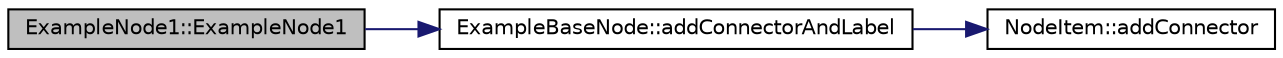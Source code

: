 digraph G
{
  edge [fontname="Helvetica",fontsize="10",labelfontname="Helvetica",labelfontsize="10"];
  node [fontname="Helvetica",fontsize="10",shape=record];
  rankdir="LR";
  Node1 [label="ExampleNode1::ExampleNode1",height=0.2,width=0.4,color="black", fillcolor="grey75", style="filled" fontcolor="black"];
  Node1 -> Node2 [color="midnightblue",fontsize="10",style="solid",fontname="Helvetica"];
  Node2 [label="ExampleBaseNode::addConnectorAndLabel",height=0.2,width=0.4,color="black", fillcolor="white", style="filled",URL="$class_example_base_node.html#aed011fddfd3b34d2dc1dd7ba306fa0bb"];
  Node2 -> Node3 [color="midnightblue",fontsize="10",style="solid",fontname="Helvetica"];
  Node3 [label="NodeItem::addConnector",height=0.2,width=0.4,color="black", fillcolor="white", style="filled",URL="$class_node_item.html#acd3fcdd425874f84502283f617d65949"];
}
